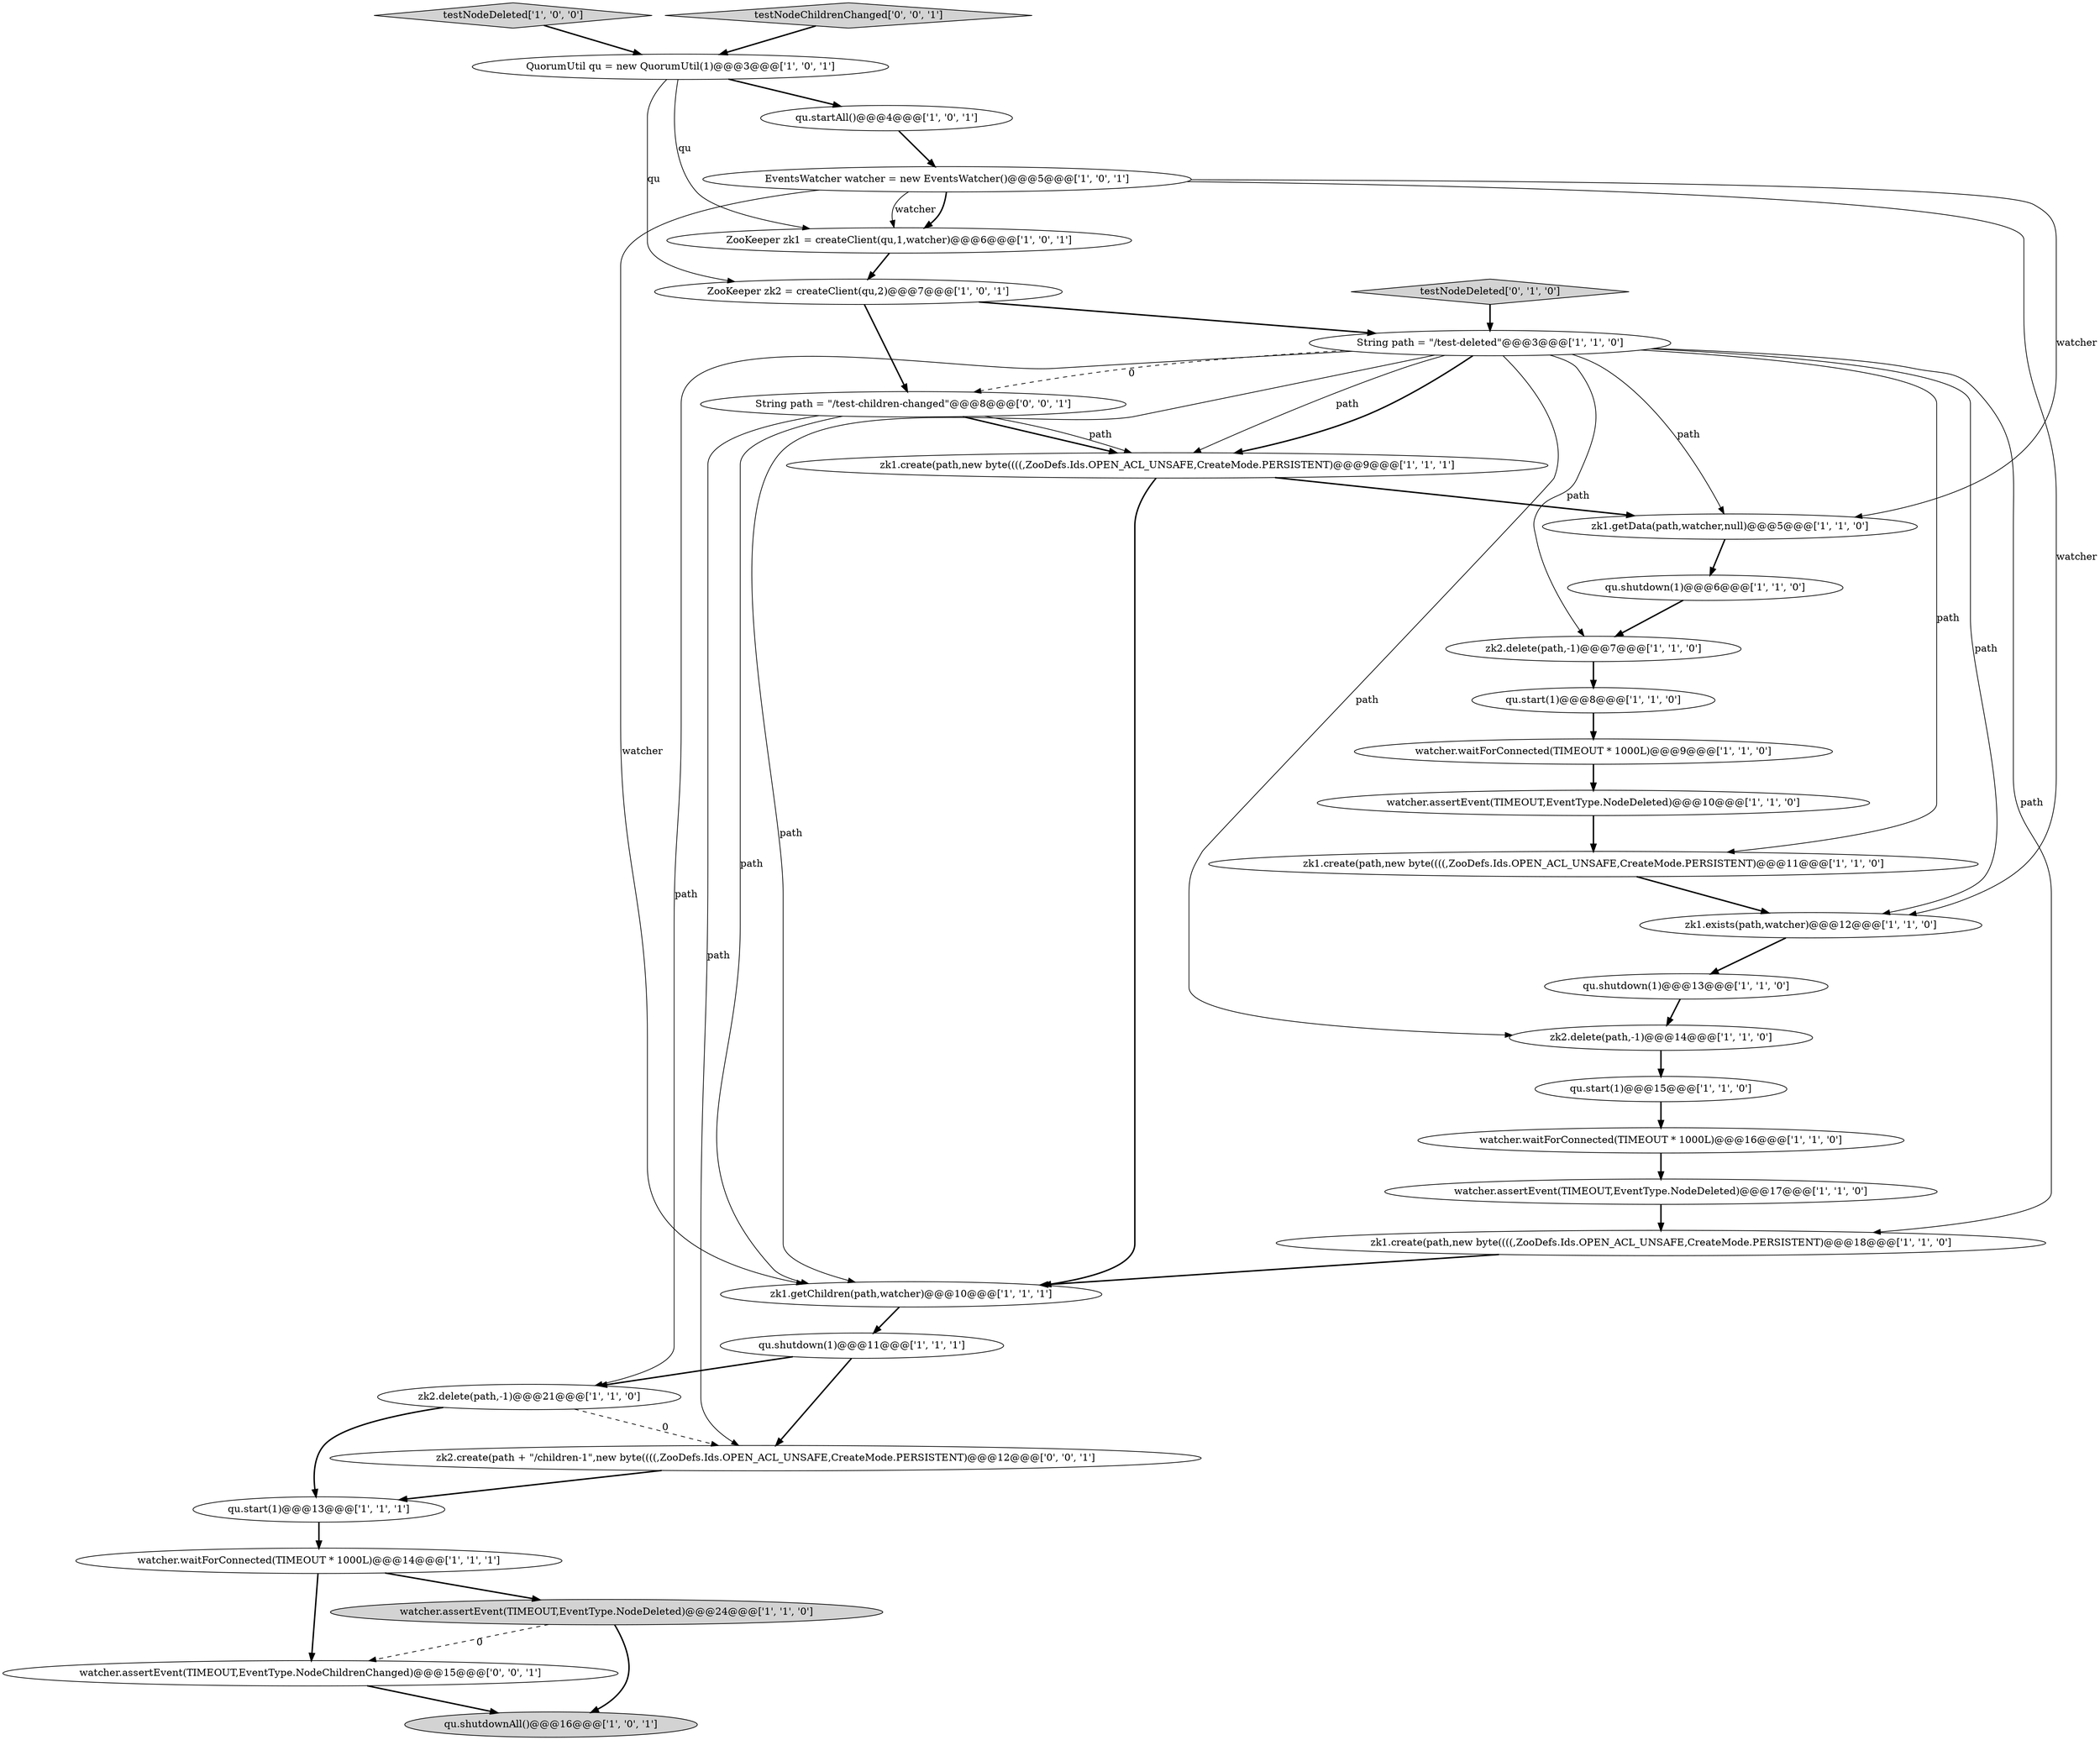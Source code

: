 digraph {
25 [style = filled, label = "ZooKeeper zk1 = createClient(qu,1,watcher)@@@6@@@['1', '0', '1']", fillcolor = white, shape = ellipse image = "AAA0AAABBB1BBB"];
29 [style = filled, label = "testNodeDeleted['0', '1', '0']", fillcolor = lightgray, shape = diamond image = "AAA0AAABBB2BBB"];
6 [style = filled, label = "qu.shutdownAll()@@@16@@@['1', '0', '1']", fillcolor = lightgray, shape = ellipse image = "AAA0AAABBB1BBB"];
27 [style = filled, label = "zk1.create(path,new byte((((,ZooDefs.Ids.OPEN_ACL_UNSAFE,CreateMode.PERSISTENT)@@@18@@@['1', '1', '0']", fillcolor = white, shape = ellipse image = "AAA0AAABBB1BBB"];
2 [style = filled, label = "QuorumUtil qu = new QuorumUtil(1)@@@3@@@['1', '0', '1']", fillcolor = white, shape = ellipse image = "AAA0AAABBB1BBB"];
13 [style = filled, label = "zk2.delete(path,-1)@@@21@@@['1', '1', '0']", fillcolor = white, shape = ellipse image = "AAA0AAABBB1BBB"];
26 [style = filled, label = "zk2.delete(path,-1)@@@7@@@['1', '1', '0']", fillcolor = white, shape = ellipse image = "AAA0AAABBB1BBB"];
31 [style = filled, label = "watcher.assertEvent(TIMEOUT,EventType.NodeChildrenChanged)@@@15@@@['0', '0', '1']", fillcolor = white, shape = ellipse image = "AAA0AAABBB3BBB"];
22 [style = filled, label = "qu.start(1)@@@8@@@['1', '1', '0']", fillcolor = white, shape = ellipse image = "AAA0AAABBB1BBB"];
11 [style = filled, label = "qu.start(1)@@@15@@@['1', '1', '0']", fillcolor = white, shape = ellipse image = "AAA0AAABBB1BBB"];
15 [style = filled, label = "qu.shutdown(1)@@@13@@@['1', '1', '0']", fillcolor = white, shape = ellipse image = "AAA0AAABBB1BBB"];
0 [style = filled, label = "qu.startAll()@@@4@@@['1', '0', '1']", fillcolor = white, shape = ellipse image = "AAA0AAABBB1BBB"];
18 [style = filled, label = "watcher.assertEvent(TIMEOUT,EventType.NodeDeleted)@@@17@@@['1', '1', '0']", fillcolor = white, shape = ellipse image = "AAA0AAABBB1BBB"];
23 [style = filled, label = "EventsWatcher watcher = new EventsWatcher()@@@5@@@['1', '0', '1']", fillcolor = white, shape = ellipse image = "AAA0AAABBB1BBB"];
5 [style = filled, label = "watcher.waitForConnected(TIMEOUT * 1000L)@@@14@@@['1', '1', '1']", fillcolor = white, shape = ellipse image = "AAA0AAABBB1BBB"];
7 [style = filled, label = "zk1.create(path,new byte((((,ZooDefs.Ids.OPEN_ACL_UNSAFE,CreateMode.PERSISTENT)@@@11@@@['1', '1', '0']", fillcolor = white, shape = ellipse image = "AAA0AAABBB1BBB"];
4 [style = filled, label = "watcher.assertEvent(TIMEOUT,EventType.NodeDeleted)@@@10@@@['1', '1', '0']", fillcolor = white, shape = ellipse image = "AAA0AAABBB1BBB"];
14 [style = filled, label = "zk1.exists(path,watcher)@@@12@@@['1', '1', '0']", fillcolor = white, shape = ellipse image = "AAA0AAABBB1BBB"];
20 [style = filled, label = "ZooKeeper zk2 = createClient(qu,2)@@@7@@@['1', '0', '1']", fillcolor = white, shape = ellipse image = "AAA0AAABBB1BBB"];
1 [style = filled, label = "zk1.getData(path,watcher,null)@@@5@@@['1', '1', '0']", fillcolor = white, shape = ellipse image = "AAA0AAABBB1BBB"];
3 [style = filled, label = "watcher.waitForConnected(TIMEOUT * 1000L)@@@9@@@['1', '1', '0']", fillcolor = white, shape = ellipse image = "AAA0AAABBB1BBB"];
9 [style = filled, label = "zk1.create(path,new byte((((,ZooDefs.Ids.OPEN_ACL_UNSAFE,CreateMode.PERSISTENT)@@@9@@@['1', '1', '1']", fillcolor = white, shape = ellipse image = "AAA0AAABBB1BBB"];
28 [style = filled, label = "testNodeDeleted['1', '0', '0']", fillcolor = lightgray, shape = diamond image = "AAA0AAABBB1BBB"];
33 [style = filled, label = "String path = \"/test-children-changed\"@@@8@@@['0', '0', '1']", fillcolor = white, shape = ellipse image = "AAA0AAABBB3BBB"];
21 [style = filled, label = "zk1.getChildren(path,watcher)@@@10@@@['1', '1', '1']", fillcolor = white, shape = ellipse image = "AAA0AAABBB1BBB"];
8 [style = filled, label = "qu.shutdown(1)@@@11@@@['1', '1', '1']", fillcolor = white, shape = ellipse image = "AAA0AAABBB1BBB"];
30 [style = filled, label = "testNodeChildrenChanged['0', '0', '1']", fillcolor = lightgray, shape = diamond image = "AAA0AAABBB3BBB"];
19 [style = filled, label = "qu.start(1)@@@13@@@['1', '1', '1']", fillcolor = white, shape = ellipse image = "AAA0AAABBB1BBB"];
24 [style = filled, label = "qu.shutdown(1)@@@6@@@['1', '1', '0']", fillcolor = white, shape = ellipse image = "AAA0AAABBB1BBB"];
32 [style = filled, label = "zk2.create(path + \"/children-1\",new byte((((,ZooDefs.Ids.OPEN_ACL_UNSAFE,CreateMode.PERSISTENT)@@@12@@@['0', '0', '1']", fillcolor = white, shape = ellipse image = "AAA0AAABBB3BBB"];
12 [style = filled, label = "String path = \"/test-deleted\"@@@3@@@['1', '1', '0']", fillcolor = white, shape = ellipse image = "AAA0AAABBB1BBB"];
17 [style = filled, label = "watcher.waitForConnected(TIMEOUT * 1000L)@@@16@@@['1', '1', '0']", fillcolor = white, shape = ellipse image = "AAA0AAABBB1BBB"];
16 [style = filled, label = "watcher.assertEvent(TIMEOUT,EventType.NodeDeleted)@@@24@@@['1', '1', '0']", fillcolor = lightgray, shape = ellipse image = "AAA0AAABBB1BBB"];
10 [style = filled, label = "zk2.delete(path,-1)@@@14@@@['1', '1', '0']", fillcolor = white, shape = ellipse image = "AAA0AAABBB1BBB"];
23->21 [style = solid, label="watcher"];
23->25 [style = bold, label=""];
15->10 [style = bold, label=""];
12->33 [style = dashed, label="0"];
23->1 [style = solid, label="watcher"];
8->32 [style = bold, label=""];
16->31 [style = dashed, label="0"];
12->9 [style = solid, label="path"];
16->6 [style = bold, label=""];
12->10 [style = solid, label="path"];
21->8 [style = bold, label=""];
12->27 [style = solid, label="path"];
2->20 [style = solid, label="qu"];
33->21 [style = solid, label="path"];
32->19 [style = bold, label=""];
12->9 [style = bold, label=""];
33->9 [style = bold, label=""];
3->4 [style = bold, label=""];
4->7 [style = bold, label=""];
26->22 [style = bold, label=""];
20->33 [style = bold, label=""];
2->25 [style = solid, label="qu"];
13->32 [style = dashed, label="0"];
7->14 [style = bold, label=""];
5->16 [style = bold, label=""];
22->3 [style = bold, label=""];
19->5 [style = bold, label=""];
33->32 [style = solid, label="path"];
24->26 [style = bold, label=""];
28->2 [style = bold, label=""];
25->20 [style = bold, label=""];
13->19 [style = bold, label=""];
2->0 [style = bold, label=""];
29->12 [style = bold, label=""];
23->25 [style = solid, label="watcher"];
12->1 [style = solid, label="path"];
0->23 [style = bold, label=""];
31->6 [style = bold, label=""];
5->31 [style = bold, label=""];
12->14 [style = solid, label="path"];
18->27 [style = bold, label=""];
12->21 [style = solid, label="path"];
1->24 [style = bold, label=""];
20->12 [style = bold, label=""];
9->21 [style = bold, label=""];
23->14 [style = solid, label="watcher"];
11->17 [style = bold, label=""];
14->15 [style = bold, label=""];
12->26 [style = solid, label="path"];
12->7 [style = solid, label="path"];
30->2 [style = bold, label=""];
9->1 [style = bold, label=""];
33->9 [style = solid, label="path"];
27->21 [style = bold, label=""];
12->13 [style = solid, label="path"];
17->18 [style = bold, label=""];
8->13 [style = bold, label=""];
10->11 [style = bold, label=""];
}
